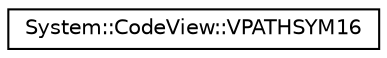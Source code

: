 digraph G
{
  edge [fontname="Helvetica",fontsize="10",labelfontname="Helvetica",labelfontsize="10"];
  node [fontname="Helvetica",fontsize="10",shape=record];
  rankdir="LR";
  Node1 [label="System::CodeView::VPATHSYM16",height=0.2,width=0.4,color="black", fillcolor="white", style="filled",URL="$struct_system_1_1_code_view_1_1_v_p_a_t_h_s_y_m16.html"];
}
